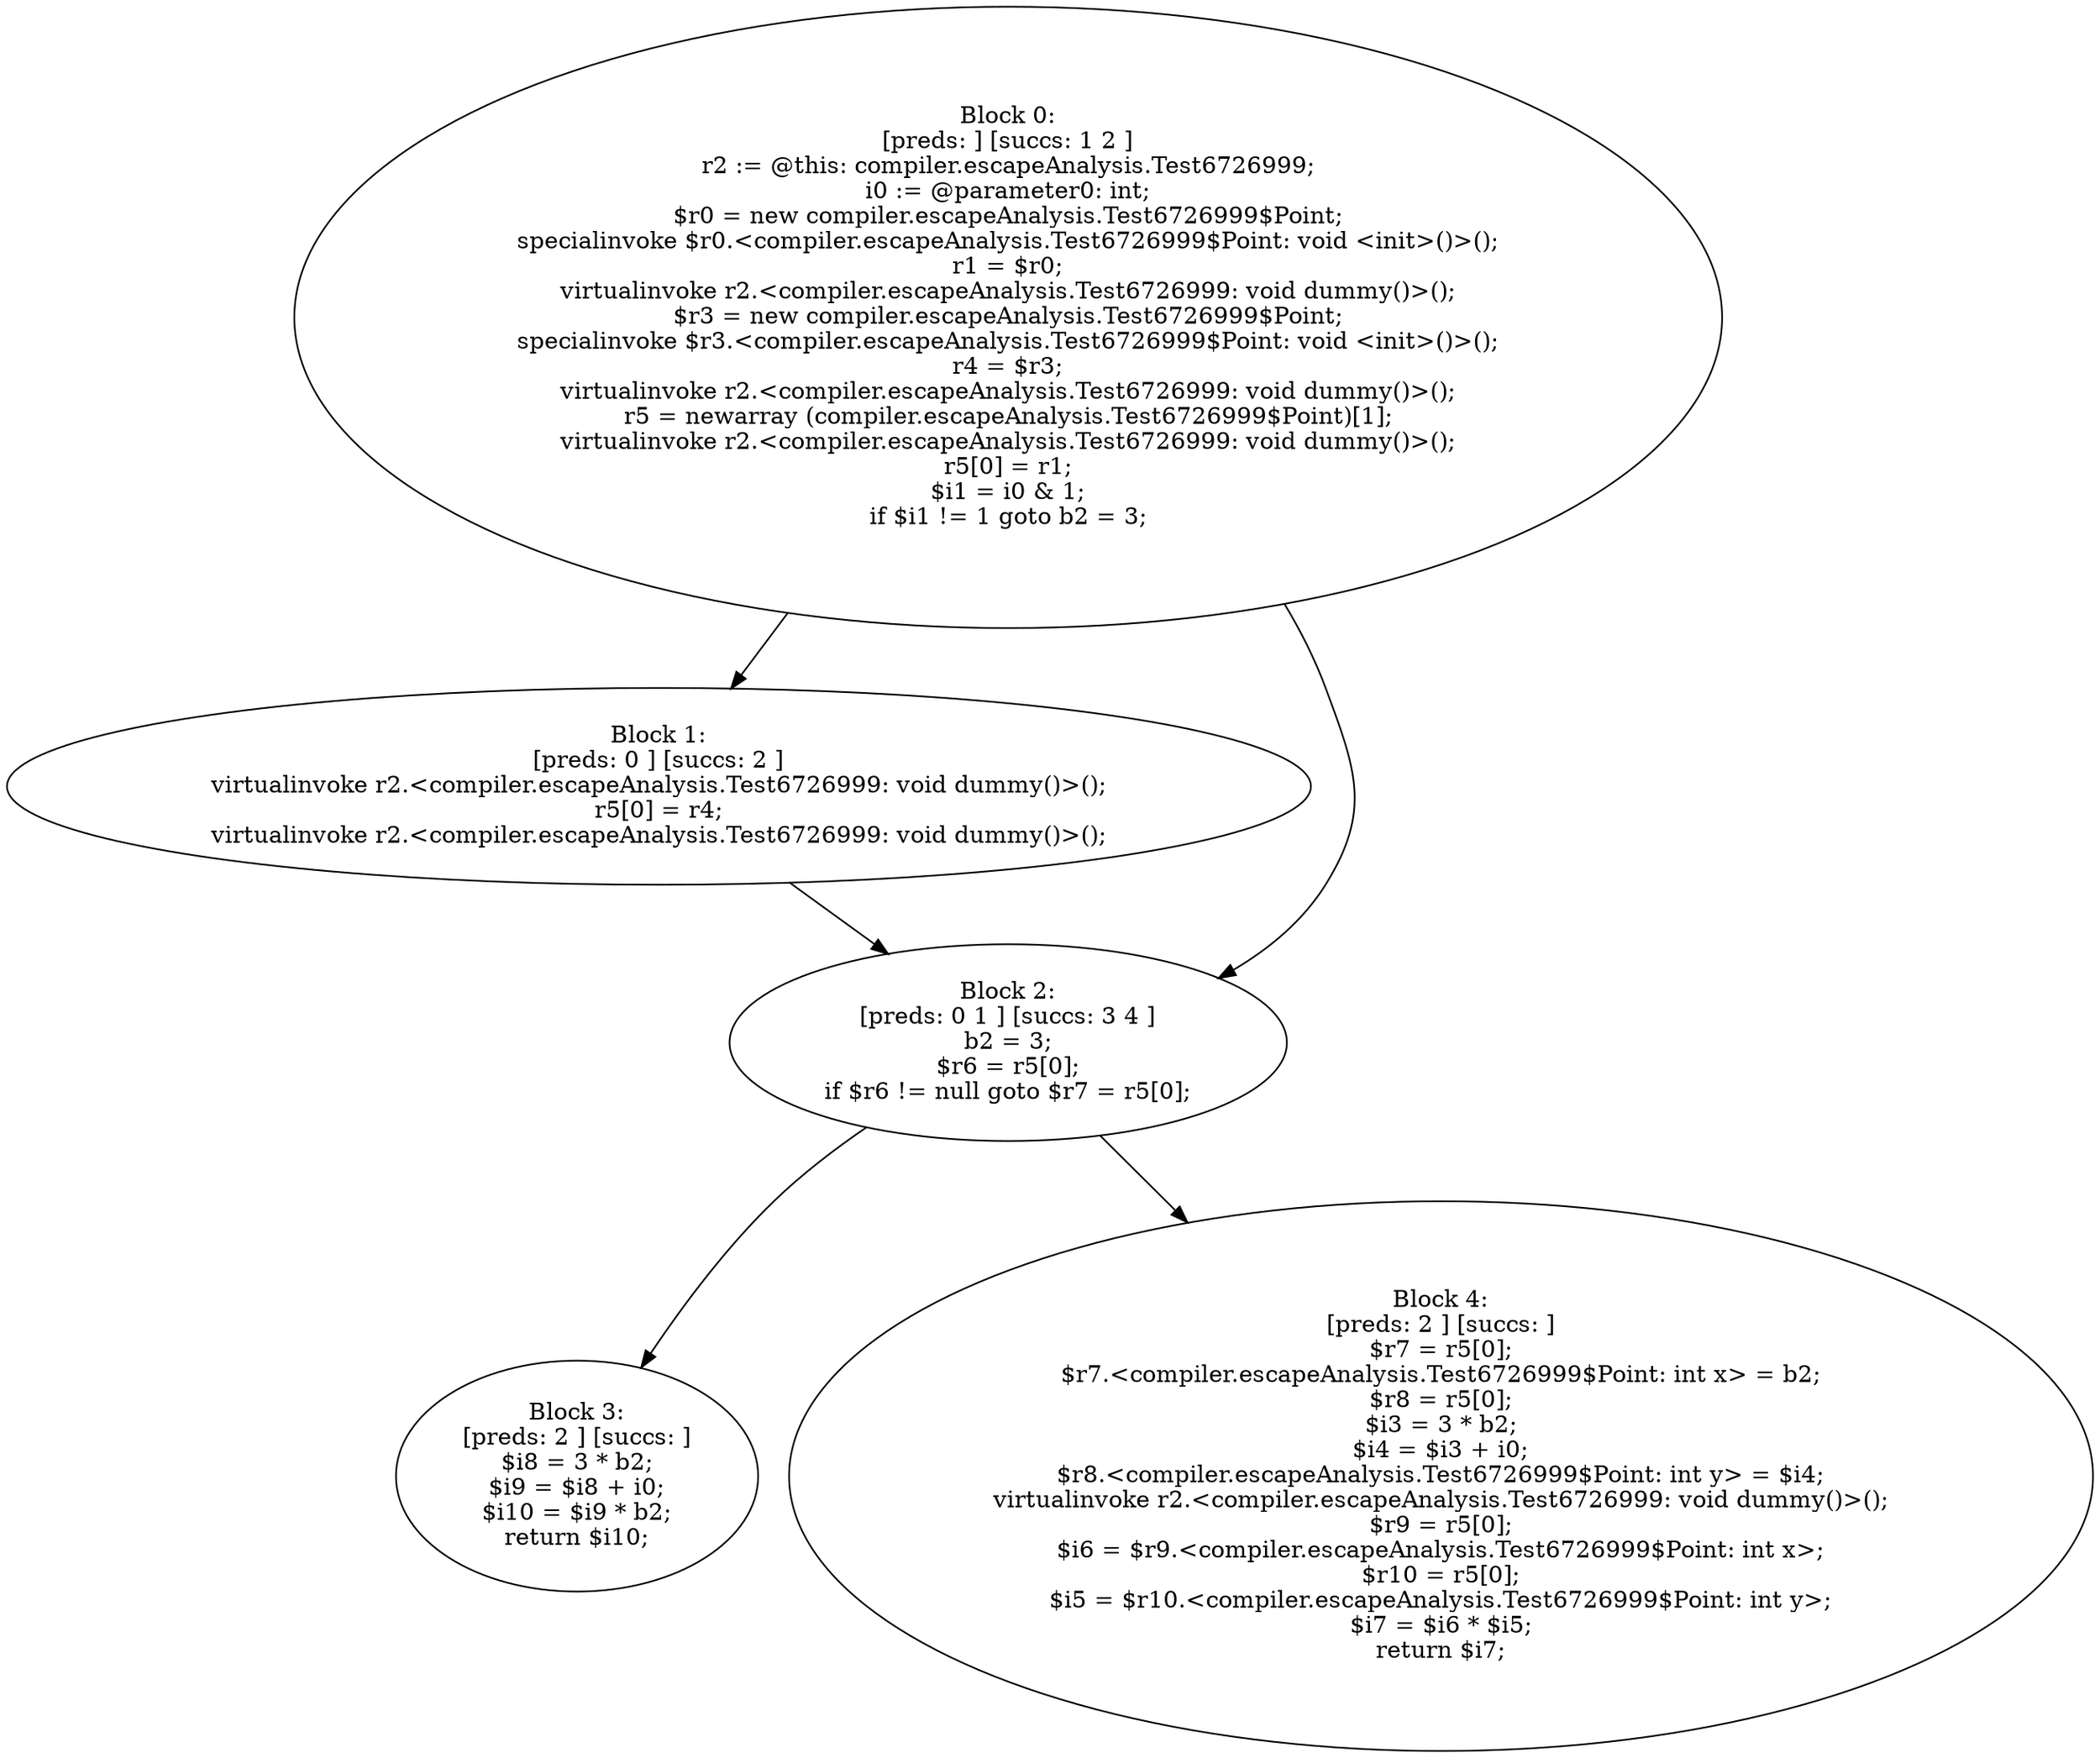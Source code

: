 digraph "unitGraph" {
    "Block 0:
[preds: ] [succs: 1 2 ]
r2 := @this: compiler.escapeAnalysis.Test6726999;
i0 := @parameter0: int;
$r0 = new compiler.escapeAnalysis.Test6726999$Point;
specialinvoke $r0.<compiler.escapeAnalysis.Test6726999$Point: void <init>()>();
r1 = $r0;
virtualinvoke r2.<compiler.escapeAnalysis.Test6726999: void dummy()>();
$r3 = new compiler.escapeAnalysis.Test6726999$Point;
specialinvoke $r3.<compiler.escapeAnalysis.Test6726999$Point: void <init>()>();
r4 = $r3;
virtualinvoke r2.<compiler.escapeAnalysis.Test6726999: void dummy()>();
r5 = newarray (compiler.escapeAnalysis.Test6726999$Point)[1];
virtualinvoke r2.<compiler.escapeAnalysis.Test6726999: void dummy()>();
r5[0] = r1;
$i1 = i0 & 1;
if $i1 != 1 goto b2 = 3;
"
    "Block 1:
[preds: 0 ] [succs: 2 ]
virtualinvoke r2.<compiler.escapeAnalysis.Test6726999: void dummy()>();
r5[0] = r4;
virtualinvoke r2.<compiler.escapeAnalysis.Test6726999: void dummy()>();
"
    "Block 2:
[preds: 0 1 ] [succs: 3 4 ]
b2 = 3;
$r6 = r5[0];
if $r6 != null goto $r7 = r5[0];
"
    "Block 3:
[preds: 2 ] [succs: ]
$i8 = 3 * b2;
$i9 = $i8 + i0;
$i10 = $i9 * b2;
return $i10;
"
    "Block 4:
[preds: 2 ] [succs: ]
$r7 = r5[0];
$r7.<compiler.escapeAnalysis.Test6726999$Point: int x> = b2;
$r8 = r5[0];
$i3 = 3 * b2;
$i4 = $i3 + i0;
$r8.<compiler.escapeAnalysis.Test6726999$Point: int y> = $i4;
virtualinvoke r2.<compiler.escapeAnalysis.Test6726999: void dummy()>();
$r9 = r5[0];
$i6 = $r9.<compiler.escapeAnalysis.Test6726999$Point: int x>;
$r10 = r5[0];
$i5 = $r10.<compiler.escapeAnalysis.Test6726999$Point: int y>;
$i7 = $i6 * $i5;
return $i7;
"
    "Block 0:
[preds: ] [succs: 1 2 ]
r2 := @this: compiler.escapeAnalysis.Test6726999;
i0 := @parameter0: int;
$r0 = new compiler.escapeAnalysis.Test6726999$Point;
specialinvoke $r0.<compiler.escapeAnalysis.Test6726999$Point: void <init>()>();
r1 = $r0;
virtualinvoke r2.<compiler.escapeAnalysis.Test6726999: void dummy()>();
$r3 = new compiler.escapeAnalysis.Test6726999$Point;
specialinvoke $r3.<compiler.escapeAnalysis.Test6726999$Point: void <init>()>();
r4 = $r3;
virtualinvoke r2.<compiler.escapeAnalysis.Test6726999: void dummy()>();
r5 = newarray (compiler.escapeAnalysis.Test6726999$Point)[1];
virtualinvoke r2.<compiler.escapeAnalysis.Test6726999: void dummy()>();
r5[0] = r1;
$i1 = i0 & 1;
if $i1 != 1 goto b2 = 3;
"->"Block 1:
[preds: 0 ] [succs: 2 ]
virtualinvoke r2.<compiler.escapeAnalysis.Test6726999: void dummy()>();
r5[0] = r4;
virtualinvoke r2.<compiler.escapeAnalysis.Test6726999: void dummy()>();
";
    "Block 0:
[preds: ] [succs: 1 2 ]
r2 := @this: compiler.escapeAnalysis.Test6726999;
i0 := @parameter0: int;
$r0 = new compiler.escapeAnalysis.Test6726999$Point;
specialinvoke $r0.<compiler.escapeAnalysis.Test6726999$Point: void <init>()>();
r1 = $r0;
virtualinvoke r2.<compiler.escapeAnalysis.Test6726999: void dummy()>();
$r3 = new compiler.escapeAnalysis.Test6726999$Point;
specialinvoke $r3.<compiler.escapeAnalysis.Test6726999$Point: void <init>()>();
r4 = $r3;
virtualinvoke r2.<compiler.escapeAnalysis.Test6726999: void dummy()>();
r5 = newarray (compiler.escapeAnalysis.Test6726999$Point)[1];
virtualinvoke r2.<compiler.escapeAnalysis.Test6726999: void dummy()>();
r5[0] = r1;
$i1 = i0 & 1;
if $i1 != 1 goto b2 = 3;
"->"Block 2:
[preds: 0 1 ] [succs: 3 4 ]
b2 = 3;
$r6 = r5[0];
if $r6 != null goto $r7 = r5[0];
";
    "Block 1:
[preds: 0 ] [succs: 2 ]
virtualinvoke r2.<compiler.escapeAnalysis.Test6726999: void dummy()>();
r5[0] = r4;
virtualinvoke r2.<compiler.escapeAnalysis.Test6726999: void dummy()>();
"->"Block 2:
[preds: 0 1 ] [succs: 3 4 ]
b2 = 3;
$r6 = r5[0];
if $r6 != null goto $r7 = r5[0];
";
    "Block 2:
[preds: 0 1 ] [succs: 3 4 ]
b2 = 3;
$r6 = r5[0];
if $r6 != null goto $r7 = r5[0];
"->"Block 3:
[preds: 2 ] [succs: ]
$i8 = 3 * b2;
$i9 = $i8 + i0;
$i10 = $i9 * b2;
return $i10;
";
    "Block 2:
[preds: 0 1 ] [succs: 3 4 ]
b2 = 3;
$r6 = r5[0];
if $r6 != null goto $r7 = r5[0];
"->"Block 4:
[preds: 2 ] [succs: ]
$r7 = r5[0];
$r7.<compiler.escapeAnalysis.Test6726999$Point: int x> = b2;
$r8 = r5[0];
$i3 = 3 * b2;
$i4 = $i3 + i0;
$r8.<compiler.escapeAnalysis.Test6726999$Point: int y> = $i4;
virtualinvoke r2.<compiler.escapeAnalysis.Test6726999: void dummy()>();
$r9 = r5[0];
$i6 = $r9.<compiler.escapeAnalysis.Test6726999$Point: int x>;
$r10 = r5[0];
$i5 = $r10.<compiler.escapeAnalysis.Test6726999$Point: int y>;
$i7 = $i6 * $i5;
return $i7;
";
}

